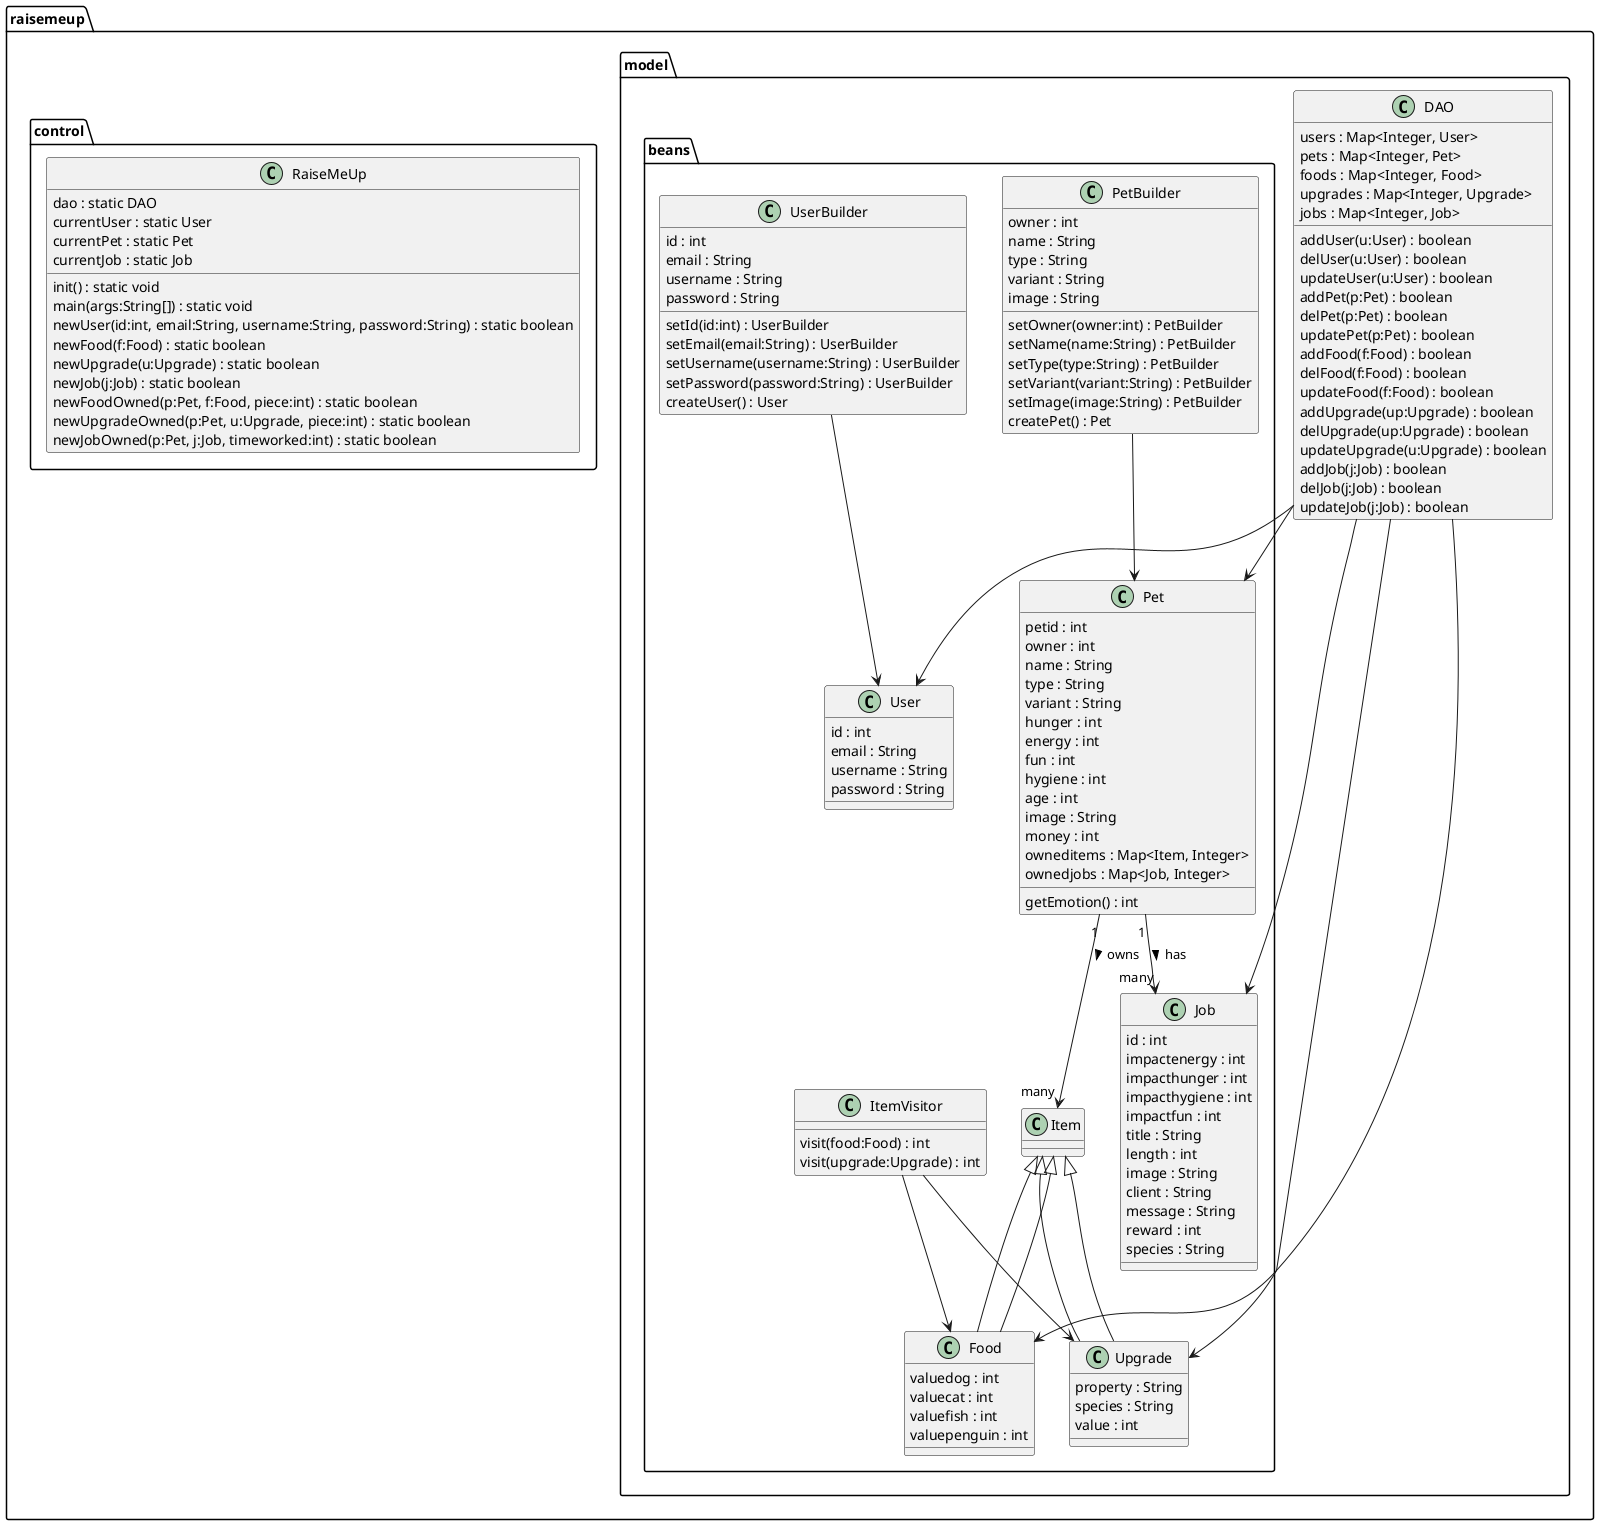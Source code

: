 @startuml

package raisemeup.model.beans {
    class User {
        id : int
        email : String
        username : String
        password : String
    }

    class UserBuilder {
        id : int
        email : String
        username : String
        password : String
        setId(id:int) : UserBuilder
        setEmail(email:String) : UserBuilder
        setUsername(username:String) : UserBuilder
        setPassword(password:String) : UserBuilder
        createUser() : User
    }

    class Pet {
        petid : int
        owner : int
        name : String
        type : String
        variant : String
        hunger : int
        energy : int
        fun : int
        hygiene : int
        age : int
        image : String
        money : int
        owneditems : Map<Item, Integer>
        ownedjobs : Map<Job, Integer>
        getEmotion() : int
    }

    class PetBuilder {
        owner : int
        name : String
        type : String
        variant : String
        image : String
        setOwner(owner:int) : PetBuilder
        setName(name:String) : PetBuilder
        setType(type:String) : PetBuilder
        setVariant(variant:String) : PetBuilder
        setImage(image:String) : PetBuilder
        createPet() : Pet
    }

    class Job {
        id : int
        impactenergy : int
        impacthunger : int
        impacthygiene : int
        impactfun : int
        title : String
        length : int
        image : String
        client : String
        message : String
        reward : int
        species : String
    }

    class Item {
    }

    class Food extends Item {
        valuedog : int
        valuecat : int
        valuefish : int
        valuepenguin : int
    }

    class Upgrade extends Item {
        property : String
        species : String
        value : int
    }

    class ItemVisitor {
        visit(food:Food) : int
        visit(upgrade:Upgrade) : int
    }
}

package raisemeup.model {
    class DAO {
        users : Map<Integer, User>
        pets : Map<Integer, Pet>
        foods : Map<Integer, Food>
        upgrades : Map<Integer, Upgrade>
        jobs : Map<Integer, Job>
        addUser(u:User) : boolean
        delUser(u:User) : boolean
        updateUser(u:User) : boolean
        addPet(p:Pet) : boolean
        delPet(p:Pet) : boolean
        updatePet(p:Pet) : boolean
        addFood(f:Food) : boolean
        delFood(f:Food) : boolean
        updateFood(f:Food) : boolean
        addUpgrade(up:Upgrade) : boolean
        delUpgrade(up:Upgrade) : boolean
        updateUpgrade(u:Upgrade) : boolean
        addJob(j:Job) : boolean
        delJob(j:Job) : boolean
        updateJob(j:Job) : boolean
    }
}

package raisemeup.control {
    class RaiseMeUp {
        dao : static DAO
        currentUser : static User
        currentPet : static Pet
        currentJob : static Job
        init() : static void
        main(args:String[]) : static void
        newUser(id:int, email:String, username:String, password:String) : static boolean
        newFood(f:Food) : static boolean
        newUpgrade(u:Upgrade) : static boolean
        newJob(j:Job) : static boolean
        newFoodOwned(p:Pet, f:Food, piece:int) : static boolean
        newUpgradeOwned(p:Pet, u:Upgrade, piece:int) : static boolean
        newJobOwned(p:Pet, j:Job, timeworked:int) : static boolean
    }
}

DAO --> User
DAO --> Pet
DAO --> Food
DAO --> Upgrade
DAO --> Job

UserBuilder --> User
PetBuilder --> Pet

Pet "1" --> "many" Item : owns >
Pet "1" --> "many" Job : has >

Food --|> Item
Upgrade --|> Item
ItemVisitor --> Food
ItemVisitor --> Upgrade

@enduml

